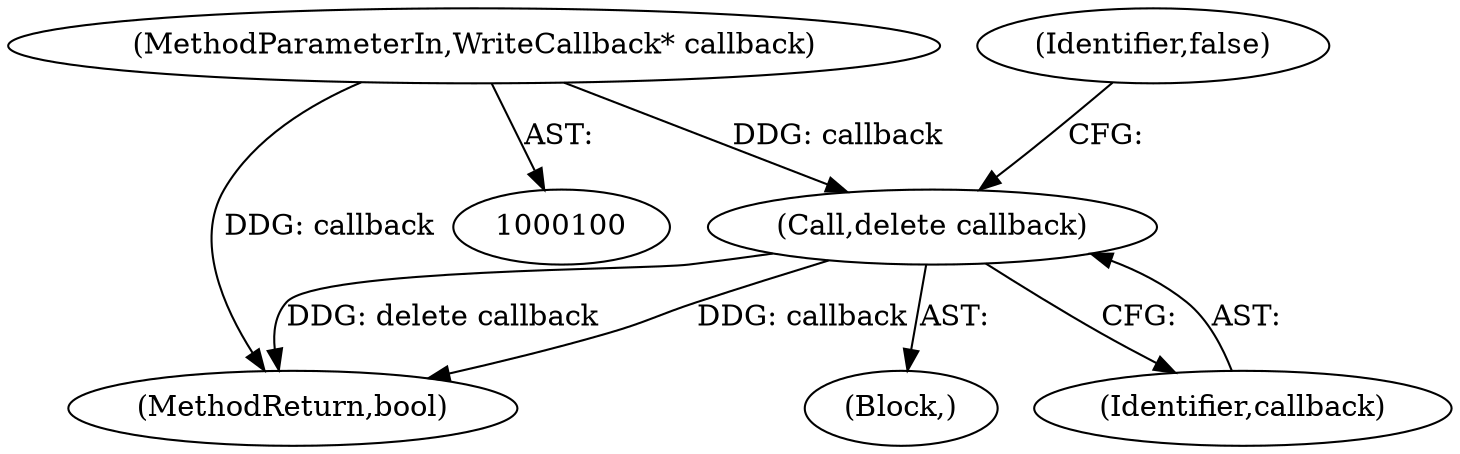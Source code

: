 digraph "0_Chrome_4c19b042ea31bd393d2265656f94339d1c3d82ff_0@API" {
"1000113" [label="(Call,delete callback)"];
"1000106" [label="(MethodParameterIn,WriteCallback* callback)"];
"1000113" [label="(Call,delete callback)"];
"1000123" [label="(MethodReturn,bool)"];
"1000106" [label="(MethodParameterIn,WriteCallback* callback)"];
"1000116" [label="(Identifier,false)"];
"1000112" [label="(Block,)"];
"1000114" [label="(Identifier,callback)"];
"1000113" -> "1000112"  [label="AST: "];
"1000113" -> "1000114"  [label="CFG: "];
"1000114" -> "1000113"  [label="AST: "];
"1000116" -> "1000113"  [label="CFG: "];
"1000113" -> "1000123"  [label="DDG: callback"];
"1000113" -> "1000123"  [label="DDG: delete callback"];
"1000106" -> "1000113"  [label="DDG: callback"];
"1000106" -> "1000100"  [label="AST: "];
"1000106" -> "1000123"  [label="DDG: callback"];
}
